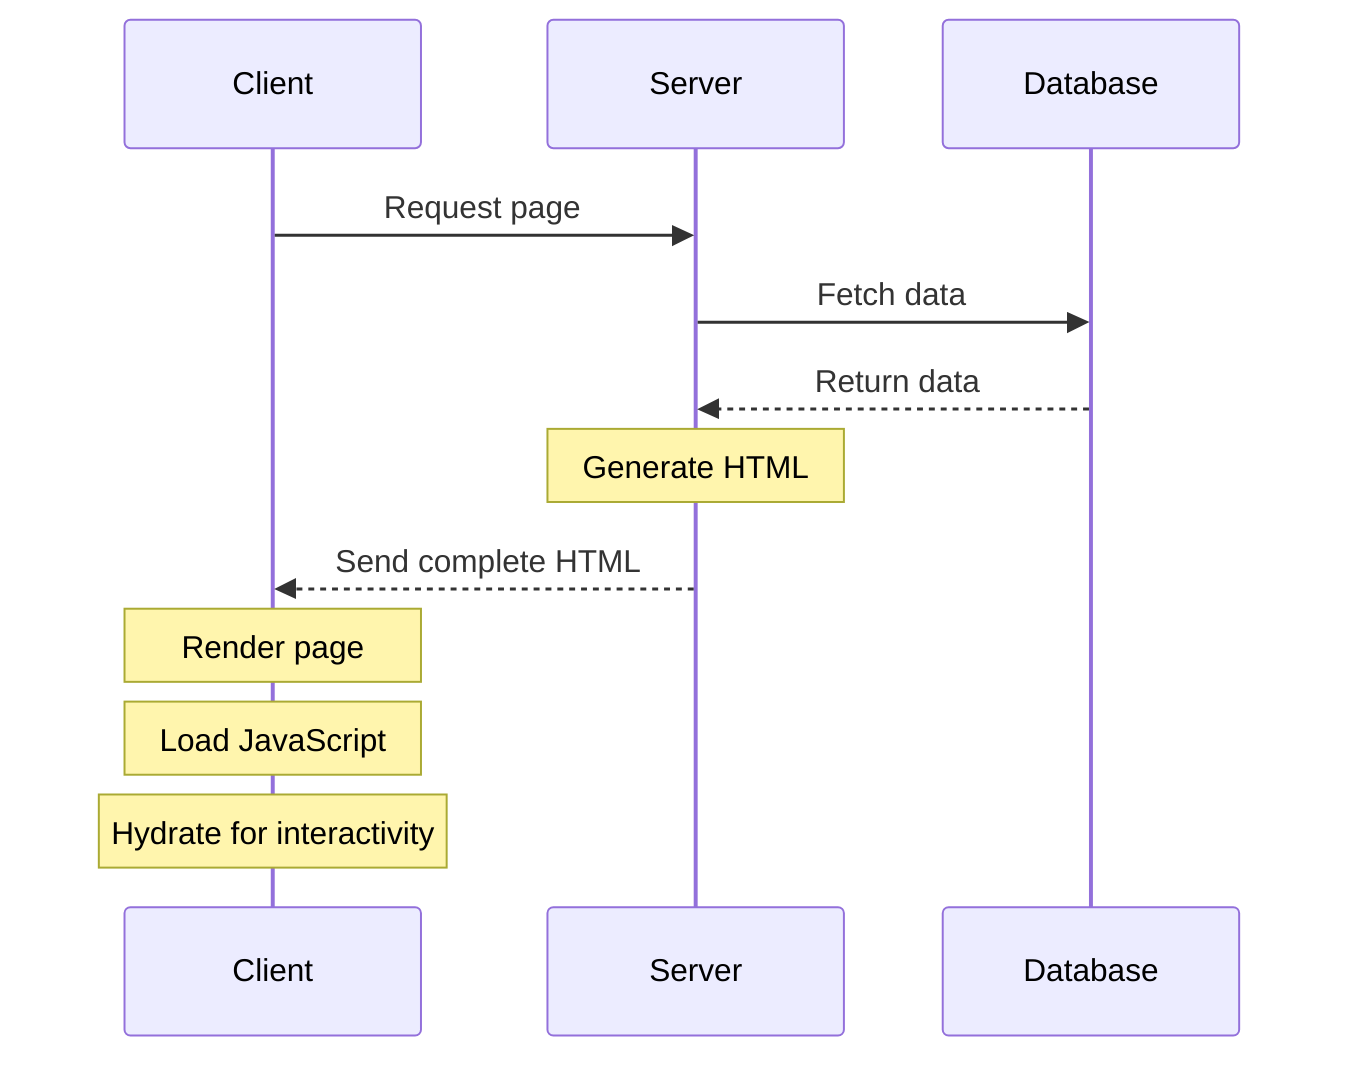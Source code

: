 sequenceDiagram
    participant Client
    participant Server
    participant Database

    Client->>Server: Request page
    Server->>Database: Fetch data
    Database-->>Server: Return data
    Note over Server: Generate HTML
    Server-->>Client: Send complete HTML
    Note over Client: Render page
    Note over Client: Load JavaScript
    Note over Client: Hydrate for interactivity